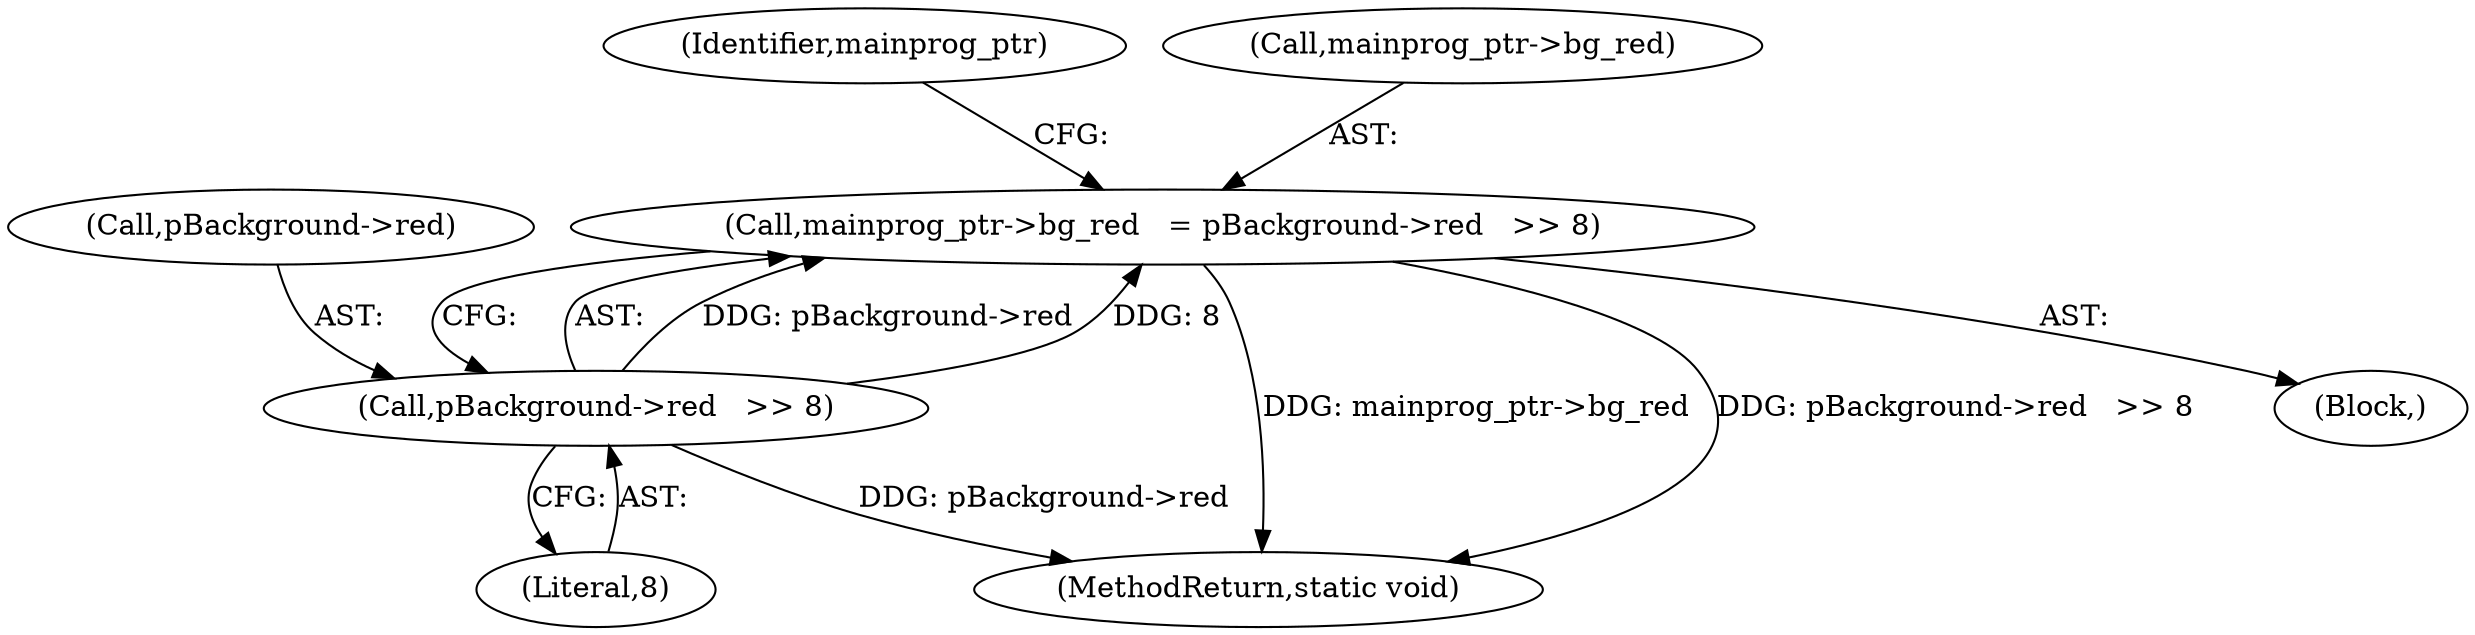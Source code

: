 digraph "0_Android_9d4853418ab2f754c2b63e091c29c5529b8b86ca_3@API" {
"1000186" [label="(Call,mainprog_ptr->bg_red   = pBackground->red   >> 8)"];
"1000190" [label="(Call,pBackground->red   >> 8)"];
"1000190" [label="(Call,pBackground->red   >> 8)"];
"1000194" [label="(Literal,8)"];
"1000405" [label="(MethodReturn,static void)"];
"1000197" [label="(Identifier,mainprog_ptr)"];
"1000187" [label="(Call,mainprog_ptr->bg_red)"];
"1000185" [label="(Block,)"];
"1000191" [label="(Call,pBackground->red)"];
"1000186" [label="(Call,mainprog_ptr->bg_red   = pBackground->red   >> 8)"];
"1000186" -> "1000185"  [label="AST: "];
"1000186" -> "1000190"  [label="CFG: "];
"1000187" -> "1000186"  [label="AST: "];
"1000190" -> "1000186"  [label="AST: "];
"1000197" -> "1000186"  [label="CFG: "];
"1000186" -> "1000405"  [label="DDG: mainprog_ptr->bg_red"];
"1000186" -> "1000405"  [label="DDG: pBackground->red   >> 8"];
"1000190" -> "1000186"  [label="DDG: pBackground->red"];
"1000190" -> "1000186"  [label="DDG: 8"];
"1000190" -> "1000194"  [label="CFG: "];
"1000191" -> "1000190"  [label="AST: "];
"1000194" -> "1000190"  [label="AST: "];
"1000190" -> "1000405"  [label="DDG: pBackground->red"];
}
